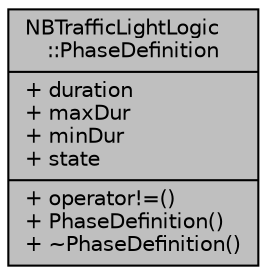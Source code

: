 digraph "NBTrafficLightLogic::PhaseDefinition"
{
  edge [fontname="Helvetica",fontsize="10",labelfontname="Helvetica",labelfontsize="10"];
  node [fontname="Helvetica",fontsize="10",shape=record];
  Node1 [label="{NBTrafficLightLogic\l::PhaseDefinition\n|+ duration\l+ maxDur\l+ minDur\l+ state\l|+ operator!=()\l+ PhaseDefinition()\l+ ~PhaseDefinition()\l}",height=0.2,width=0.4,color="black", fillcolor="grey75", style="filled", fontcolor="black"];
}
